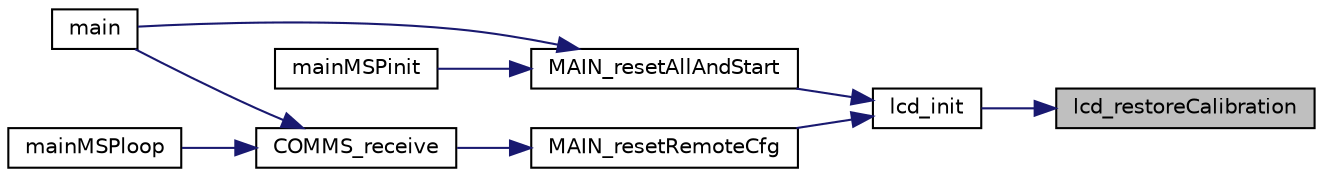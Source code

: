 digraph "lcd_restoreCalibration"
{
 // LATEX_PDF_SIZE
  edge [fontname="Helvetica",fontsize="10",labelfontname="Helvetica",labelfontsize="10"];
  node [fontname="Helvetica",fontsize="10",shape=record];
  rankdir="RL";
  Node1 [label="lcd_restoreCalibration",height=0.2,width=0.4,color="black", fillcolor="grey75", style="filled", fontcolor="black",tooltip=" "];
  Node1 -> Node2 [dir="back",color="midnightblue",fontsize="10",style="solid"];
  Node2 [label="lcd_init",height=0.2,width=0.4,color="black", fillcolor="white", style="filled",URL="$lcd_8h.html#a6842775ba83d166f02b8fef8bb63b1e6",tooltip=" "];
  Node2 -> Node3 [dir="back",color="midnightblue",fontsize="10",style="solid"];
  Node3 [label="MAIN_resetAllAndStart",height=0.2,width=0.4,color="black", fillcolor="white", style="filled",URL="$main_m_s_p_8h.html#a942f7a7cb88a9446f3b8486747e3e092",tooltip=" "];
  Node3 -> Node4 [dir="back",color="midnightblue",fontsize="10",style="solid"];
  Node4 [label="main",height=0.2,width=0.4,color="black", fillcolor="white", style="filled",URL="$main_8c.html#a840291bc02cba5474a4cb46a9b9566fe",tooltip=" "];
  Node3 -> Node5 [dir="back",color="midnightblue",fontsize="10",style="solid"];
  Node5 [label="mainMSPinit",height=0.2,width=0.4,color="black", fillcolor="white", style="filled",URL="$main_m_s_p_8h.html#a45dbb8bcf720b1d542eca135e07f96f8",tooltip=" "];
  Node2 -> Node6 [dir="back",color="midnightblue",fontsize="10",style="solid"];
  Node6 [label="MAIN_resetRemoteCfg",height=0.2,width=0.4,color="black", fillcolor="white", style="filled",URL="$main_m_s_p_8h.html#ae8bc7ddee5bfed380fef21b8f7baa4e7",tooltip=" "];
  Node6 -> Node7 [dir="back",color="midnightblue",fontsize="10",style="solid"];
  Node7 [label="COMMS_receive",height=0.2,width=0.4,color="black", fillcolor="white", style="filled",URL="$comms_8h.html#a8e6604b958225317069baa073a4457a6",tooltip=" "];
  Node7 -> Node4 [dir="back",color="midnightblue",fontsize="10",style="solid"];
  Node7 -> Node8 [dir="back",color="midnightblue",fontsize="10",style="solid"];
  Node8 [label="mainMSPloop",height=0.2,width=0.4,color="black", fillcolor="white", style="filled",URL="$main_m_s_p_8h.html#a6f9ad05474f475b7d9f0827da5484fd0",tooltip=" "];
}
